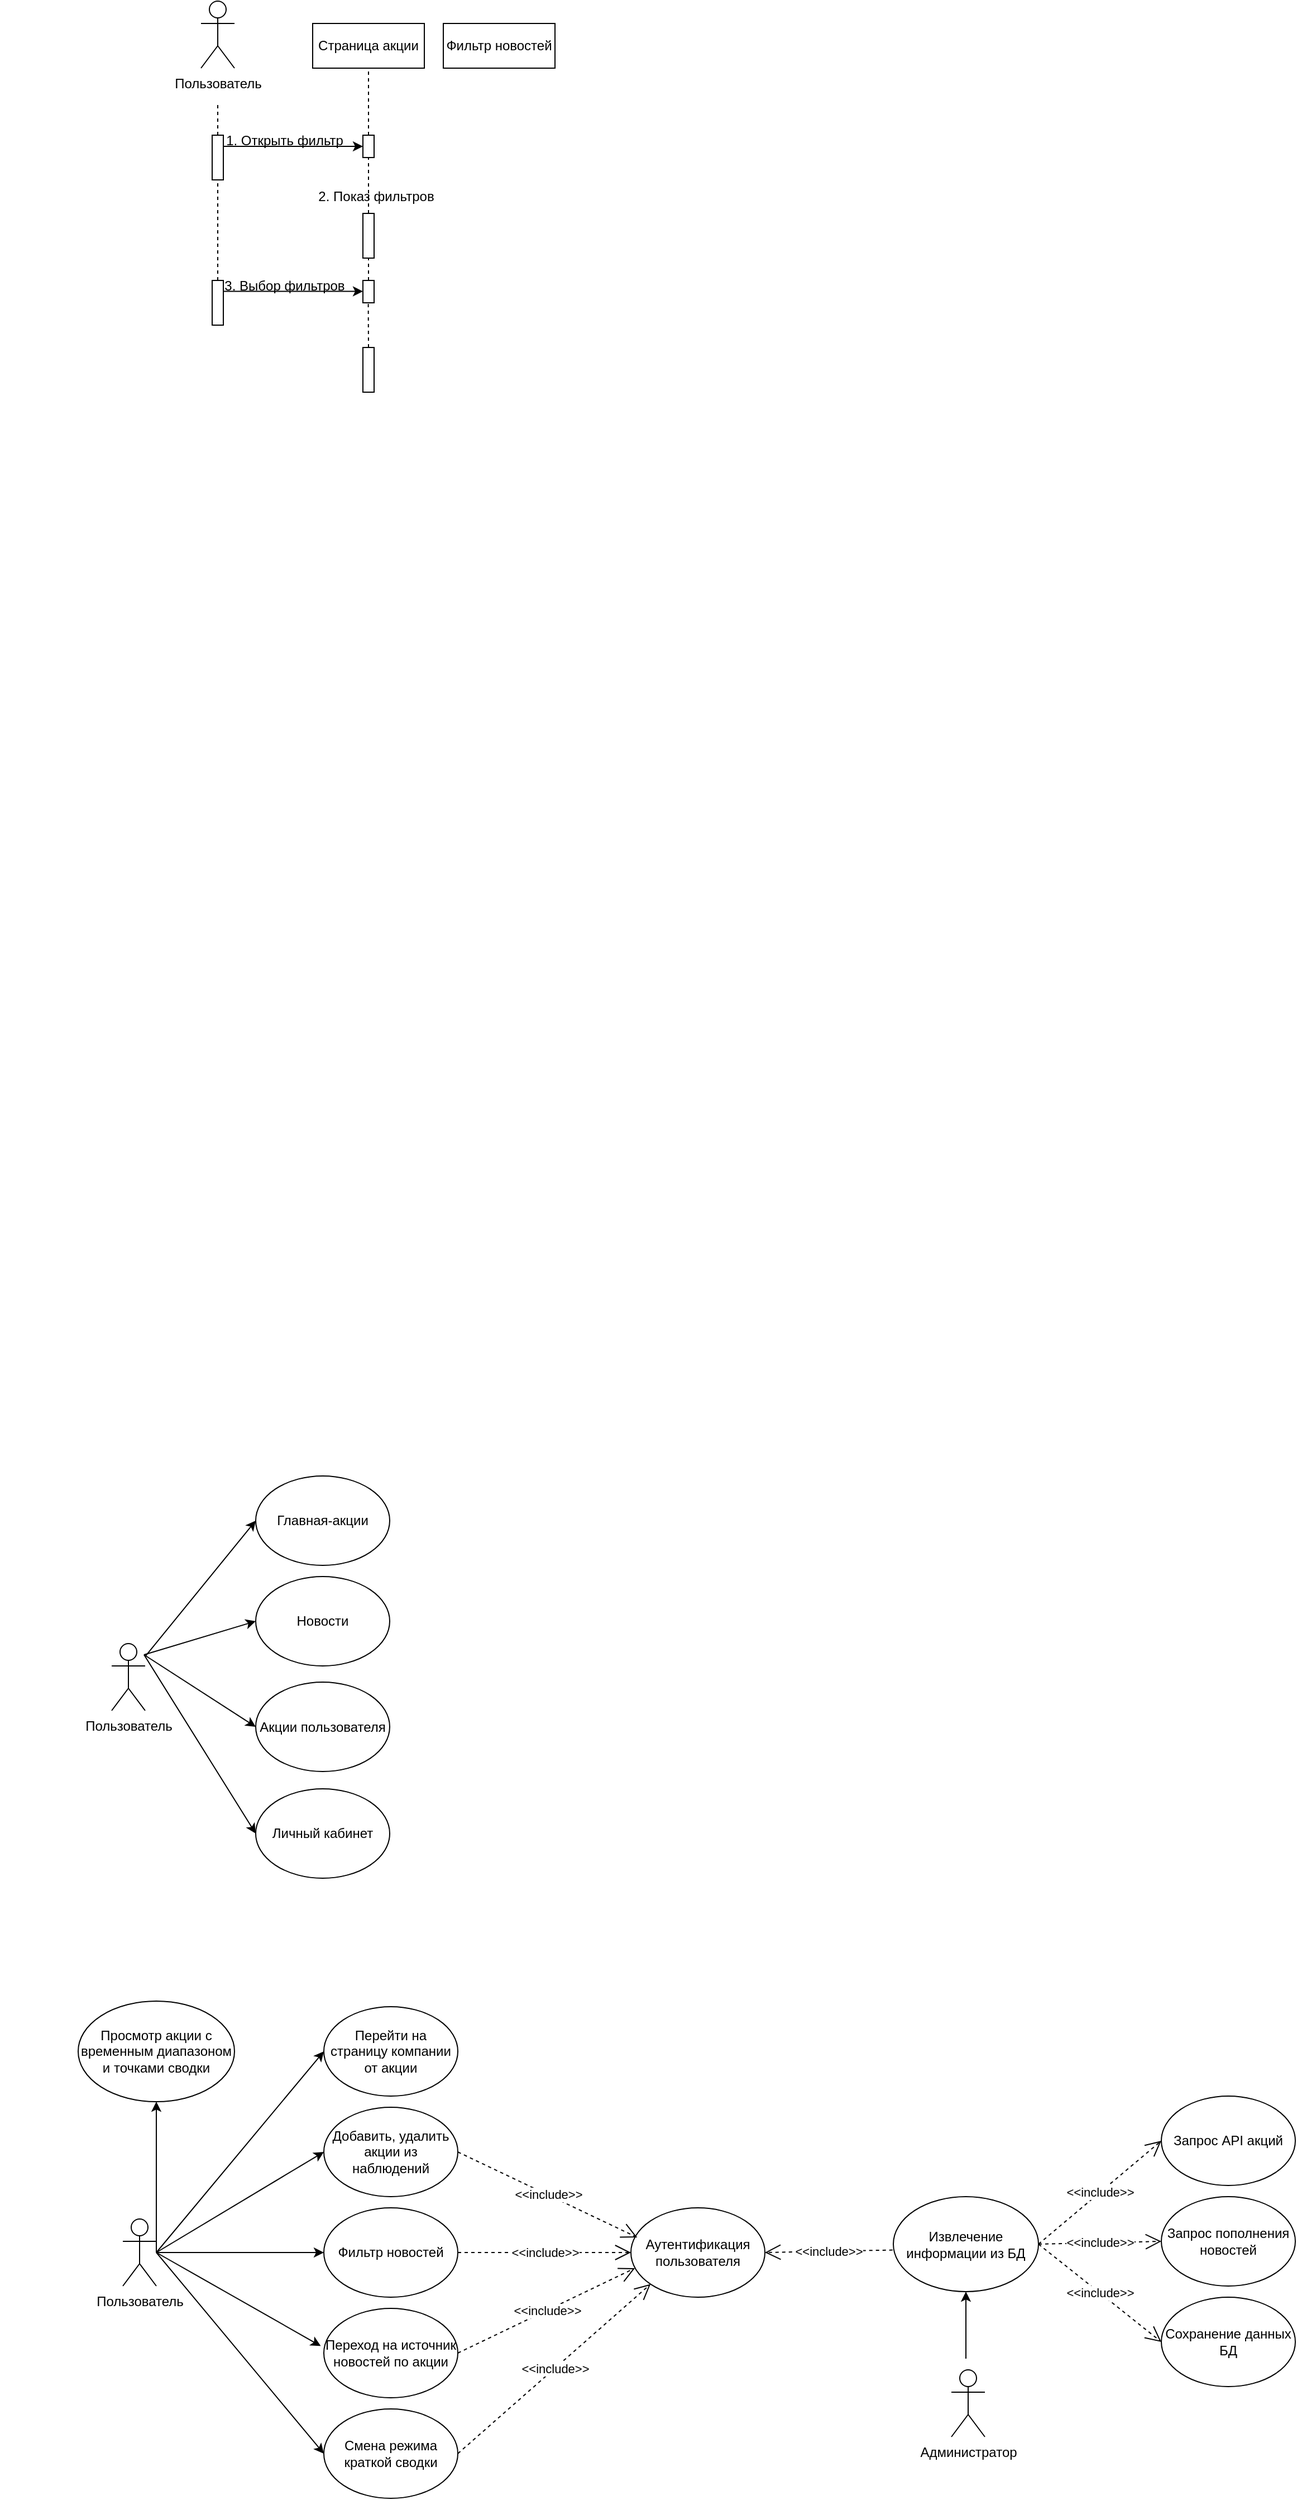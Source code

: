 <mxfile version="24.7.17">
  <diagram name="Страница — 1" id="2btQplILcIRRA3dmlBvs">
    <mxGraphModel dx="2228" dy="1459" grid="1" gridSize="10" guides="1" tooltips="1" connect="1" arrows="1" fold="1" page="1" pageScale="1" pageWidth="827" pageHeight="1169" math="0" shadow="0">
      <root>
        <mxCell id="0" />
        <mxCell id="1" parent="0" />
        <mxCell id="cWClRz1sqhlhBjDyq6EC-75" value="&amp;nbsp;" style="text;whiteSpace=wrap;html=1;" vertex="1" parent="1">
          <mxGeometry x="-460" y="340" width="40" height="40" as="geometry" />
        </mxCell>
        <mxCell id="cWClRz1sqhlhBjDyq6EC-76" value="" style="group" vertex="1" connectable="0" parent="1">
          <mxGeometry x="-790" y="660" width="1090" height="445" as="geometry" />
        </mxCell>
        <mxCell id="cWClRz1sqhlhBjDyq6EC-44" value="" style="edgeStyle=orthogonalEdgeStyle;rounded=0;orthogonalLoop=1;jettySize=auto;html=1;" edge="1" parent="cWClRz1sqhlhBjDyq6EC-76" source="cWClRz1sqhlhBjDyq6EC-22" target="cWClRz1sqhlhBjDyq6EC-26">
          <mxGeometry relative="1" as="geometry" />
        </mxCell>
        <mxCell id="cWClRz1sqhlhBjDyq6EC-22" value="&lt;div&gt;Пользователь&lt;/div&gt;" style="shape=umlActor;verticalLabelPosition=bottom;verticalAlign=top;html=1;outlineConnect=0;" vertex="1" parent="cWClRz1sqhlhBjDyq6EC-76">
          <mxGeometry x="40" y="195" width="30" height="60" as="geometry" />
        </mxCell>
        <mxCell id="cWClRz1sqhlhBjDyq6EC-26" value="Фильтр новостей" style="ellipse;whiteSpace=wrap;html=1;" vertex="1" parent="cWClRz1sqhlhBjDyq6EC-76">
          <mxGeometry x="220" y="185" width="120" height="80" as="geometry" />
        </mxCell>
        <mxCell id="cWClRz1sqhlhBjDyq6EC-27" value="Добавить, удалить акции из наблюдений" style="ellipse;whiteSpace=wrap;html=1;" vertex="1" parent="cWClRz1sqhlhBjDyq6EC-76">
          <mxGeometry x="220" y="95" width="120" height="80" as="geometry" />
        </mxCell>
        <mxCell id="cWClRz1sqhlhBjDyq6EC-28" value="Перейти на страницу компании от акции" style="ellipse;whiteSpace=wrap;html=1;" vertex="1" parent="cWClRz1sqhlhBjDyq6EC-76">
          <mxGeometry x="220" y="5" width="120" height="80" as="geometry" />
        </mxCell>
        <mxCell id="cWClRz1sqhlhBjDyq6EC-29" value="Переход на источник новостей по акции" style="ellipse;whiteSpace=wrap;html=1;" vertex="1" parent="cWClRz1sqhlhBjDyq6EC-76">
          <mxGeometry x="220" y="275" width="120" height="80" as="geometry" />
        </mxCell>
        <mxCell id="cWClRz1sqhlhBjDyq6EC-30" value="Смена режима краткой сводки" style="ellipse;whiteSpace=wrap;html=1;" vertex="1" parent="cWClRz1sqhlhBjDyq6EC-76">
          <mxGeometry x="220" y="365" width="120" height="80" as="geometry" />
        </mxCell>
        <mxCell id="cWClRz1sqhlhBjDyq6EC-35" value="Аутентификация пользователя" style="ellipse;whiteSpace=wrap;html=1;" vertex="1" parent="cWClRz1sqhlhBjDyq6EC-76">
          <mxGeometry x="495" y="185" width="120" height="80" as="geometry" />
        </mxCell>
        <mxCell id="cWClRz1sqhlhBjDyq6EC-37" value="&amp;lt;&amp;lt;include&amp;gt;&amp;gt;" style="endArrow=open;endSize=12;dashed=1;html=1;rounded=0;exitX=1;exitY=0.5;exitDx=0;exitDy=0;entryX=0;entryY=0.5;entryDx=0;entryDy=0;" edge="1" parent="cWClRz1sqhlhBjDyq6EC-76" source="cWClRz1sqhlhBjDyq6EC-26" target="cWClRz1sqhlhBjDyq6EC-35">
          <mxGeometry x="0.004" width="160" relative="1" as="geometry">
            <mxPoint x="380" y="224.66" as="sourcePoint" />
            <mxPoint x="440" y="255" as="targetPoint" />
            <mxPoint as="offset" />
          </mxGeometry>
        </mxCell>
        <mxCell id="cWClRz1sqhlhBjDyq6EC-39" value="&amp;lt;&amp;lt;include&amp;gt;&amp;gt;" style="endArrow=open;endSize=12;dashed=1;html=1;rounded=0;exitX=1;exitY=0.5;exitDx=0;exitDy=0;entryX=0.03;entryY=0.675;entryDx=0;entryDy=0;entryPerimeter=0;" edge="1" parent="cWClRz1sqhlhBjDyq6EC-76" source="cWClRz1sqhlhBjDyq6EC-29" target="cWClRz1sqhlhBjDyq6EC-35">
          <mxGeometry x="0.004" width="160" relative="1" as="geometry">
            <mxPoint x="380" y="235" as="sourcePoint" />
            <mxPoint x="505" y="235" as="targetPoint" />
            <mxPoint as="offset" />
          </mxGeometry>
        </mxCell>
        <mxCell id="cWClRz1sqhlhBjDyq6EC-40" value="&amp;lt;&amp;lt;include&amp;gt;&amp;gt;" style="endArrow=open;endSize=12;dashed=1;html=1;rounded=0;exitX=1;exitY=0.5;exitDx=0;exitDy=0;entryX=0;entryY=1;entryDx=0;entryDy=0;" edge="1" parent="cWClRz1sqhlhBjDyq6EC-76" source="cWClRz1sqhlhBjDyq6EC-30" target="cWClRz1sqhlhBjDyq6EC-35">
          <mxGeometry x="0.004" width="160" relative="1" as="geometry">
            <mxPoint x="380" y="325" as="sourcePoint" />
            <mxPoint x="505" y="235" as="targetPoint" />
            <mxPoint as="offset" />
          </mxGeometry>
        </mxCell>
        <mxCell id="cWClRz1sqhlhBjDyq6EC-41" value="&amp;lt;&amp;lt;include&amp;gt;&amp;gt;" style="endArrow=open;endSize=12;dashed=1;html=1;rounded=0;exitX=1;exitY=0.5;exitDx=0;exitDy=0;entryX=0.047;entryY=0.331;entryDx=0;entryDy=0;entryPerimeter=0;" edge="1" parent="cWClRz1sqhlhBjDyq6EC-76" source="cWClRz1sqhlhBjDyq6EC-27" target="cWClRz1sqhlhBjDyq6EC-35">
          <mxGeometry x="0.004" width="160" relative="1" as="geometry">
            <mxPoint x="390" y="335" as="sourcePoint" />
            <mxPoint x="515" y="245" as="targetPoint" />
            <mxPoint as="offset" />
          </mxGeometry>
        </mxCell>
        <mxCell id="cWClRz1sqhlhBjDyq6EC-45" value="" style="endArrow=classic;html=1;rounded=0;entryX=0;entryY=0.5;entryDx=0;entryDy=0;" edge="1" parent="cWClRz1sqhlhBjDyq6EC-76" target="cWClRz1sqhlhBjDyq6EC-27">
          <mxGeometry width="50" height="50" relative="1" as="geometry">
            <mxPoint x="70" y="225" as="sourcePoint" />
            <mxPoint x="172" y="175" as="targetPoint" />
          </mxGeometry>
        </mxCell>
        <mxCell id="cWClRz1sqhlhBjDyq6EC-46" value="" style="endArrow=classic;html=1;rounded=0;entryX=0;entryY=0.5;entryDx=0;entryDy=0;" edge="1" parent="cWClRz1sqhlhBjDyq6EC-76" target="cWClRz1sqhlhBjDyq6EC-28">
          <mxGeometry width="50" height="50" relative="1" as="geometry">
            <mxPoint x="70" y="225" as="sourcePoint" />
            <mxPoint x="220" y="135" as="targetPoint" />
          </mxGeometry>
        </mxCell>
        <mxCell id="cWClRz1sqhlhBjDyq6EC-47" value="" style="endArrow=classic;html=1;rounded=0;entryX=-0.023;entryY=0.421;entryDx=0;entryDy=0;entryPerimeter=0;" edge="1" parent="cWClRz1sqhlhBjDyq6EC-76" target="cWClRz1sqhlhBjDyq6EC-29">
          <mxGeometry width="50" height="50" relative="1" as="geometry">
            <mxPoint x="70" y="225" as="sourcePoint" />
            <mxPoint x="240" y="155" as="targetPoint" />
          </mxGeometry>
        </mxCell>
        <mxCell id="cWClRz1sqhlhBjDyq6EC-48" value="" style="endArrow=classic;html=1;rounded=0;entryX=0;entryY=0.5;entryDx=0;entryDy=0;" edge="1" parent="cWClRz1sqhlhBjDyq6EC-76" target="cWClRz1sqhlhBjDyq6EC-30">
          <mxGeometry width="50" height="50" relative="1" as="geometry">
            <mxPoint x="70" y="225" as="sourcePoint" />
            <mxPoint x="250" y="165" as="targetPoint" />
          </mxGeometry>
        </mxCell>
        <mxCell id="cWClRz1sqhlhBjDyq6EC-61" value="&amp;nbsp;" style="text;whiteSpace=wrap;html=1;" vertex="1" parent="cWClRz1sqhlhBjDyq6EC-76">
          <mxGeometry x="240" y="145" width="40" height="40" as="geometry" />
        </mxCell>
        <mxCell id="cWClRz1sqhlhBjDyq6EC-62" value="Просмотр акции с временным диапазоном и точками сводки " style="ellipse;whiteSpace=wrap;html=1;" vertex="1" parent="cWClRz1sqhlhBjDyq6EC-76">
          <mxGeometry width="140" height="90" as="geometry" />
        </mxCell>
        <mxCell id="cWClRz1sqhlhBjDyq6EC-63" value="" style="endArrow=classic;html=1;rounded=0;entryX=0.5;entryY=1;entryDx=0;entryDy=0;" edge="1" parent="cWClRz1sqhlhBjDyq6EC-76" target="cWClRz1sqhlhBjDyq6EC-62">
          <mxGeometry width="50" height="50" relative="1" as="geometry">
            <mxPoint x="70" y="225" as="sourcePoint" />
            <mxPoint x="350" y="185" as="targetPoint" />
          </mxGeometry>
        </mxCell>
        <mxCell id="cWClRz1sqhlhBjDyq6EC-64" value="Извлечение информации из БД" style="ellipse;whiteSpace=wrap;html=1;" vertex="1" parent="cWClRz1sqhlhBjDyq6EC-76">
          <mxGeometry x="730" y="175" width="130" height="85" as="geometry" />
        </mxCell>
        <mxCell id="cWClRz1sqhlhBjDyq6EC-65" value="Запрос API акций" style="ellipse;whiteSpace=wrap;html=1;" vertex="1" parent="cWClRz1sqhlhBjDyq6EC-76">
          <mxGeometry x="970" y="85" width="120" height="80" as="geometry" />
        </mxCell>
        <mxCell id="cWClRz1sqhlhBjDyq6EC-66" value="Запрос пополнения новостей" style="ellipse;whiteSpace=wrap;html=1;" vertex="1" parent="cWClRz1sqhlhBjDyq6EC-76">
          <mxGeometry x="970" y="175" width="120" height="80" as="geometry" />
        </mxCell>
        <mxCell id="cWClRz1sqhlhBjDyq6EC-67" value="Администратор" style="shape=umlActor;verticalLabelPosition=bottom;verticalAlign=top;html=1;outlineConnect=0;" vertex="1" parent="cWClRz1sqhlhBjDyq6EC-76">
          <mxGeometry x="782" y="330" width="30" height="60" as="geometry" />
        </mxCell>
        <mxCell id="cWClRz1sqhlhBjDyq6EC-68" value="" style="endArrow=classic;html=1;rounded=0;entryX=0.5;entryY=1;entryDx=0;entryDy=0;" edge="1" parent="cWClRz1sqhlhBjDyq6EC-76" target="cWClRz1sqhlhBjDyq6EC-64">
          <mxGeometry width="50" height="50" relative="1" as="geometry">
            <mxPoint x="795" y="320" as="sourcePoint" />
            <mxPoint x="810" y="90" as="targetPoint" />
          </mxGeometry>
        </mxCell>
        <mxCell id="cWClRz1sqhlhBjDyq6EC-69" value="Сохранение данных БД" style="ellipse;whiteSpace=wrap;html=1;" vertex="1" parent="cWClRz1sqhlhBjDyq6EC-76">
          <mxGeometry x="970" y="265" width="120" height="80" as="geometry" />
        </mxCell>
        <mxCell id="cWClRz1sqhlhBjDyq6EC-70" value="&amp;lt;&amp;lt;include&amp;gt;&amp;gt;" style="endArrow=open;endSize=12;dashed=1;html=1;rounded=0;exitX=-0.005;exitY=0.562;exitDx=0;exitDy=0;entryX=1;entryY=0.5;entryDx=0;entryDy=0;exitPerimeter=0;" edge="1" parent="cWClRz1sqhlhBjDyq6EC-76" source="cWClRz1sqhlhBjDyq6EC-64" target="cWClRz1sqhlhBjDyq6EC-35">
          <mxGeometry x="0.004" width="160" relative="1" as="geometry">
            <mxPoint x="350" y="415" as="sourcePoint" />
            <mxPoint x="523" y="263" as="targetPoint" />
            <mxPoint as="offset" />
          </mxGeometry>
        </mxCell>
        <mxCell id="cWClRz1sqhlhBjDyq6EC-71" value="&amp;lt;&amp;lt;include&amp;gt;&amp;gt;" style="endArrow=open;endSize=12;dashed=1;html=1;rounded=0;exitX=1;exitY=0.5;exitDx=0;exitDy=0;entryX=0;entryY=0.5;entryDx=0;entryDy=0;" edge="1" parent="cWClRz1sqhlhBjDyq6EC-76" source="cWClRz1sqhlhBjDyq6EC-64" target="cWClRz1sqhlhBjDyq6EC-65">
          <mxGeometry x="0.004" width="160" relative="1" as="geometry">
            <mxPoint x="700" y="261" as="sourcePoint" />
            <mxPoint x="873" y="109" as="targetPoint" />
            <mxPoint as="offset" />
          </mxGeometry>
        </mxCell>
        <mxCell id="cWClRz1sqhlhBjDyq6EC-72" value="&amp;lt;&amp;lt;include&amp;gt;&amp;gt;" style="endArrow=open;endSize=12;dashed=1;html=1;rounded=0;exitX=1;exitY=0.5;exitDx=0;exitDy=0;entryX=0;entryY=0.5;entryDx=0;entryDy=0;" edge="1" parent="cWClRz1sqhlhBjDyq6EC-76" source="cWClRz1sqhlhBjDyq6EC-64" target="cWClRz1sqhlhBjDyq6EC-66">
          <mxGeometry x="0.004" width="160" relative="1" as="geometry">
            <mxPoint x="370" y="435" as="sourcePoint" />
            <mxPoint x="543" y="283" as="targetPoint" />
            <mxPoint as="offset" />
          </mxGeometry>
        </mxCell>
        <mxCell id="cWClRz1sqhlhBjDyq6EC-73" value="&amp;lt;&amp;lt;include&amp;gt;&amp;gt;" style="endArrow=open;endSize=12;dashed=1;html=1;rounded=0;entryX=0;entryY=0.5;entryDx=0;entryDy=0;exitX=1;exitY=0.5;exitDx=0;exitDy=0;" edge="1" parent="cWClRz1sqhlhBjDyq6EC-76" source="cWClRz1sqhlhBjDyq6EC-64" target="cWClRz1sqhlhBjDyq6EC-69">
          <mxGeometry x="0.004" width="160" relative="1" as="geometry">
            <mxPoint x="880" y="305" as="sourcePoint" />
            <mxPoint x="943" y="355" as="targetPoint" />
            <mxPoint as="offset" />
          </mxGeometry>
        </mxCell>
        <mxCell id="cWClRz1sqhlhBjDyq6EC-77" value="" style="group" vertex="1" connectable="0" parent="1">
          <mxGeometry x="-760" y="190" width="249" height="360" as="geometry" />
        </mxCell>
        <mxCell id="cWClRz1sqhlhBjDyq6EC-51" value="Новости" style="ellipse;whiteSpace=wrap;html=1;" vertex="1" parent="cWClRz1sqhlhBjDyq6EC-77">
          <mxGeometry x="129" y="90" width="120" height="80" as="geometry" />
        </mxCell>
        <mxCell id="cWClRz1sqhlhBjDyq6EC-52" value="Главная-акции" style="ellipse;whiteSpace=wrap;html=1;" vertex="1" parent="cWClRz1sqhlhBjDyq6EC-77">
          <mxGeometry x="129" width="120" height="80" as="geometry" />
        </mxCell>
        <mxCell id="cWClRz1sqhlhBjDyq6EC-53" value="Акции пользователя" style="ellipse;whiteSpace=wrap;html=1;" vertex="1" parent="cWClRz1sqhlhBjDyq6EC-77">
          <mxGeometry x="129" y="184.5" width="120" height="80" as="geometry" />
        </mxCell>
        <mxCell id="cWClRz1sqhlhBjDyq6EC-54" value="Личный кабинет" style="ellipse;whiteSpace=wrap;html=1;" vertex="1" parent="cWClRz1sqhlhBjDyq6EC-77">
          <mxGeometry x="129" y="280" width="120" height="80" as="geometry" />
        </mxCell>
        <mxCell id="cWClRz1sqhlhBjDyq6EC-56" value="&lt;div&gt;Пользователь&lt;/div&gt;" style="shape=umlActor;verticalLabelPosition=bottom;verticalAlign=top;html=1;outlineConnect=0;" vertex="1" parent="cWClRz1sqhlhBjDyq6EC-77">
          <mxGeometry y="150" width="30" height="60" as="geometry" />
        </mxCell>
        <mxCell id="cWClRz1sqhlhBjDyq6EC-57" value="" style="endArrow=classic;html=1;rounded=0;entryX=0;entryY=0.5;entryDx=0;entryDy=0;" edge="1" parent="cWClRz1sqhlhBjDyq6EC-77" source="cWClRz1sqhlhBjDyq6EC-56" target="cWClRz1sqhlhBjDyq6EC-52">
          <mxGeometry width="50" height="50" relative="1" as="geometry">
            <mxPoint x="49" y="200" as="sourcePoint" />
            <mxPoint x="-61" y="270" as="targetPoint" />
          </mxGeometry>
        </mxCell>
        <mxCell id="cWClRz1sqhlhBjDyq6EC-58" value="" style="endArrow=classic;html=1;rounded=0;entryX=0;entryY=0.5;entryDx=0;entryDy=0;" edge="1" parent="cWClRz1sqhlhBjDyq6EC-77" target="cWClRz1sqhlhBjDyq6EC-51">
          <mxGeometry width="50" height="50" relative="1" as="geometry">
            <mxPoint x="29" y="160" as="sourcePoint" />
            <mxPoint x="-61" y="270" as="targetPoint" />
          </mxGeometry>
        </mxCell>
        <mxCell id="cWClRz1sqhlhBjDyq6EC-59" value="" style="endArrow=classic;html=1;rounded=0;entryX=0;entryY=0.5;entryDx=0;entryDy=0;" edge="1" parent="cWClRz1sqhlhBjDyq6EC-77" target="cWClRz1sqhlhBjDyq6EC-53">
          <mxGeometry width="50" height="50" relative="1" as="geometry">
            <mxPoint x="29" y="160" as="sourcePoint" />
            <mxPoint x="79" y="110" as="targetPoint" />
          </mxGeometry>
        </mxCell>
        <mxCell id="cWClRz1sqhlhBjDyq6EC-60" value="" style="endArrow=classic;html=1;rounded=0;entryX=0;entryY=0.5;entryDx=0;entryDy=0;" edge="1" parent="cWClRz1sqhlhBjDyq6EC-77" target="cWClRz1sqhlhBjDyq6EC-54">
          <mxGeometry width="50" height="50" relative="1" as="geometry">
            <mxPoint x="29" y="160" as="sourcePoint" />
            <mxPoint x="79" y="110" as="targetPoint" />
          </mxGeometry>
        </mxCell>
        <mxCell id="cWClRz1sqhlhBjDyq6EC-78" value="&amp;nbsp;" style="text;whiteSpace=wrap;html=1;" vertex="1" parent="1">
          <mxGeometry x="-340" y="680" width="40" height="40" as="geometry" />
        </mxCell>
        <mxCell id="cWClRz1sqhlhBjDyq6EC-81" value="&lt;div&gt;Пользователь&lt;/div&gt;" style="shape=umlActor;verticalLabelPosition=bottom;verticalAlign=top;html=1;outlineConnect=0;" vertex="1" parent="1">
          <mxGeometry x="-680" y="-1130" width="30" height="60" as="geometry" />
        </mxCell>
        <mxCell id="cWClRz1sqhlhBjDyq6EC-82" value="&amp;nbsp;" style="text;whiteSpace=wrap;html=1;" vertex="1" parent="1">
          <mxGeometry x="-860" y="-250" width="40" height="40" as="geometry" />
        </mxCell>
        <mxCell id="cWClRz1sqhlhBjDyq6EC-85" value="" style="rounded=0;whiteSpace=wrap;html=1;" vertex="1" parent="1">
          <mxGeometry x="-670" y="-1010" width="10" height="40" as="geometry" />
        </mxCell>
        <mxCell id="cWClRz1sqhlhBjDyq6EC-88" value="" style="endArrow=none;dashed=1;html=1;rounded=0;exitX=0.5;exitY=0;exitDx=0;exitDy=0;" edge="1" parent="1" source="cWClRz1sqhlhBjDyq6EC-85">
          <mxGeometry width="50" height="50" relative="1" as="geometry">
            <mxPoint x="-430" y="-820" as="sourcePoint" />
            <mxPoint x="-665" y="-1040" as="targetPoint" />
          </mxGeometry>
        </mxCell>
        <mxCell id="cWClRz1sqhlhBjDyq6EC-89" value="Страница акции" style="rounded=0;whiteSpace=wrap;html=1;" vertex="1" parent="1">
          <mxGeometry x="-580" y="-1110" width="100" height="40" as="geometry" />
        </mxCell>
        <mxCell id="cWClRz1sqhlhBjDyq6EC-90" value="Фильтр новостей" style="rounded=0;whiteSpace=wrap;html=1;" vertex="1" parent="1">
          <mxGeometry x="-463" y="-1110" width="100" height="40" as="geometry" />
        </mxCell>
        <mxCell id="cWClRz1sqhlhBjDyq6EC-91" value="" style="rounded=0;whiteSpace=wrap;html=1;" vertex="1" parent="1">
          <mxGeometry x="-535" y="-1010" width="10" height="20" as="geometry" />
        </mxCell>
        <mxCell id="cWClRz1sqhlhBjDyq6EC-92" value="" style="endArrow=none;dashed=1;html=1;rounded=0;entryX=0.5;entryY=1;entryDx=0;entryDy=0;exitX=0.5;exitY=0;exitDx=0;exitDy=0;" edge="1" parent="1" source="cWClRz1sqhlhBjDyq6EC-91" target="cWClRz1sqhlhBjDyq6EC-89">
          <mxGeometry width="50" height="50" relative="1" as="geometry">
            <mxPoint x="-590" y="-1000" as="sourcePoint" />
            <mxPoint x="-540" y="-1050" as="targetPoint" />
          </mxGeometry>
        </mxCell>
        <mxCell id="cWClRz1sqhlhBjDyq6EC-94" value="" style="endArrow=classic;html=1;rounded=0;exitX=1;exitY=0.25;exitDx=0;exitDy=0;entryX=0;entryY=0.5;entryDx=0;entryDy=0;" edge="1" parent="1" source="cWClRz1sqhlhBjDyq6EC-85" target="cWClRz1sqhlhBjDyq6EC-91">
          <mxGeometry width="50" height="50" relative="1" as="geometry">
            <mxPoint x="-400" y="-890" as="sourcePoint" />
            <mxPoint x="-350" y="-940" as="targetPoint" />
          </mxGeometry>
        </mxCell>
        <mxCell id="cWClRz1sqhlhBjDyq6EC-96" value="1. Открыть фильтр" style="text;html=1;align=center;verticalAlign=middle;whiteSpace=wrap;rounded=0;" vertex="1" parent="1">
          <mxGeometry x="-660" y="-1020" width="110" height="30" as="geometry" />
        </mxCell>
        <mxCell id="cWClRz1sqhlhBjDyq6EC-97" value="" style="rounded=0;whiteSpace=wrap;html=1;" vertex="1" parent="1">
          <mxGeometry x="-535" y="-940" width="10" height="40" as="geometry" />
        </mxCell>
        <mxCell id="cWClRz1sqhlhBjDyq6EC-98" value="" style="rounded=0;whiteSpace=wrap;html=1;" vertex="1" parent="1">
          <mxGeometry x="-670" y="-880" width="10" height="40" as="geometry" />
        </mxCell>
        <mxCell id="cWClRz1sqhlhBjDyq6EC-99" value="" style="endArrow=none;dashed=1;html=1;rounded=0;exitX=0.5;exitY=0;exitDx=0;exitDy=0;" edge="1" parent="1" source="cWClRz1sqhlhBjDyq6EC-97">
          <mxGeometry width="50" height="50" relative="1" as="geometry">
            <mxPoint x="-530" y="-930" as="sourcePoint" />
            <mxPoint x="-530" y="-990" as="targetPoint" />
          </mxGeometry>
        </mxCell>
        <mxCell id="cWClRz1sqhlhBjDyq6EC-100" value="2. Показ фильтров" style="text;html=1;align=center;verticalAlign=middle;whiteSpace=wrap;rounded=0;" vertex="1" parent="1">
          <mxGeometry x="-583" y="-970" width="120" height="30" as="geometry" />
        </mxCell>
        <mxCell id="cWClRz1sqhlhBjDyq6EC-104" value="" style="endArrow=none;dashed=1;html=1;rounded=0;entryX=0.5;entryY=1;entryDx=0;entryDy=0;exitX=0.5;exitY=0;exitDx=0;exitDy=0;" edge="1" parent="1" source="cWClRz1sqhlhBjDyq6EC-98" target="cWClRz1sqhlhBjDyq6EC-85">
          <mxGeometry width="50" height="50" relative="1" as="geometry">
            <mxPoint x="-670" y="-900" as="sourcePoint" />
            <mxPoint x="-670" y="-960" as="targetPoint" />
          </mxGeometry>
        </mxCell>
        <mxCell id="cWClRz1sqhlhBjDyq6EC-105" value="" style="rounded=0;whiteSpace=wrap;html=1;" vertex="1" parent="1">
          <mxGeometry x="-535" y="-880" width="10" height="20" as="geometry" />
        </mxCell>
        <mxCell id="cWClRz1sqhlhBjDyq6EC-106" value="" style="endArrow=none;dashed=1;html=1;rounded=0;entryX=0.5;entryY=1;entryDx=0;entryDy=0;exitX=0.5;exitY=0;exitDx=0;exitDy=0;" edge="1" parent="1" source="cWClRz1sqhlhBjDyq6EC-105" target="cWClRz1sqhlhBjDyq6EC-97">
          <mxGeometry width="50" height="50" relative="1" as="geometry">
            <mxPoint x="-520" y="-830" as="sourcePoint" />
            <mxPoint x="-470" y="-880" as="targetPoint" />
          </mxGeometry>
        </mxCell>
        <mxCell id="cWClRz1sqhlhBjDyq6EC-107" value="" style="endArrow=classic;html=1;rounded=0;exitX=1;exitY=0.25;exitDx=0;exitDy=0;entryX=0;entryY=0.5;entryDx=0;entryDy=0;" edge="1" parent="1">
          <mxGeometry width="50" height="50" relative="1" as="geometry">
            <mxPoint x="-660" y="-870.2" as="sourcePoint" />
            <mxPoint x="-535" y="-870.2" as="targetPoint" />
          </mxGeometry>
        </mxCell>
        <mxCell id="cWClRz1sqhlhBjDyq6EC-108" value="3. Выбор фильтров" style="text;html=1;align=center;verticalAlign=middle;whiteSpace=wrap;rounded=0;" vertex="1" parent="1">
          <mxGeometry x="-660" y="-890" width="110" height="30" as="geometry" />
        </mxCell>
        <mxCell id="cWClRz1sqhlhBjDyq6EC-109" value="" style="rounded=0;whiteSpace=wrap;html=1;" vertex="1" parent="1">
          <mxGeometry x="-535" y="-820" width="10" height="40" as="geometry" />
        </mxCell>
        <mxCell id="cWClRz1sqhlhBjDyq6EC-110" value="" style="endArrow=none;dashed=1;html=1;rounded=0;entryX=0.5;entryY=1;entryDx=0;entryDy=0;" edge="1" parent="1">
          <mxGeometry width="50" height="50" relative="1" as="geometry">
            <mxPoint x="-530" y="-820" as="sourcePoint" />
            <mxPoint x="-530.2" y="-860" as="targetPoint" />
          </mxGeometry>
        </mxCell>
      </root>
    </mxGraphModel>
  </diagram>
</mxfile>

